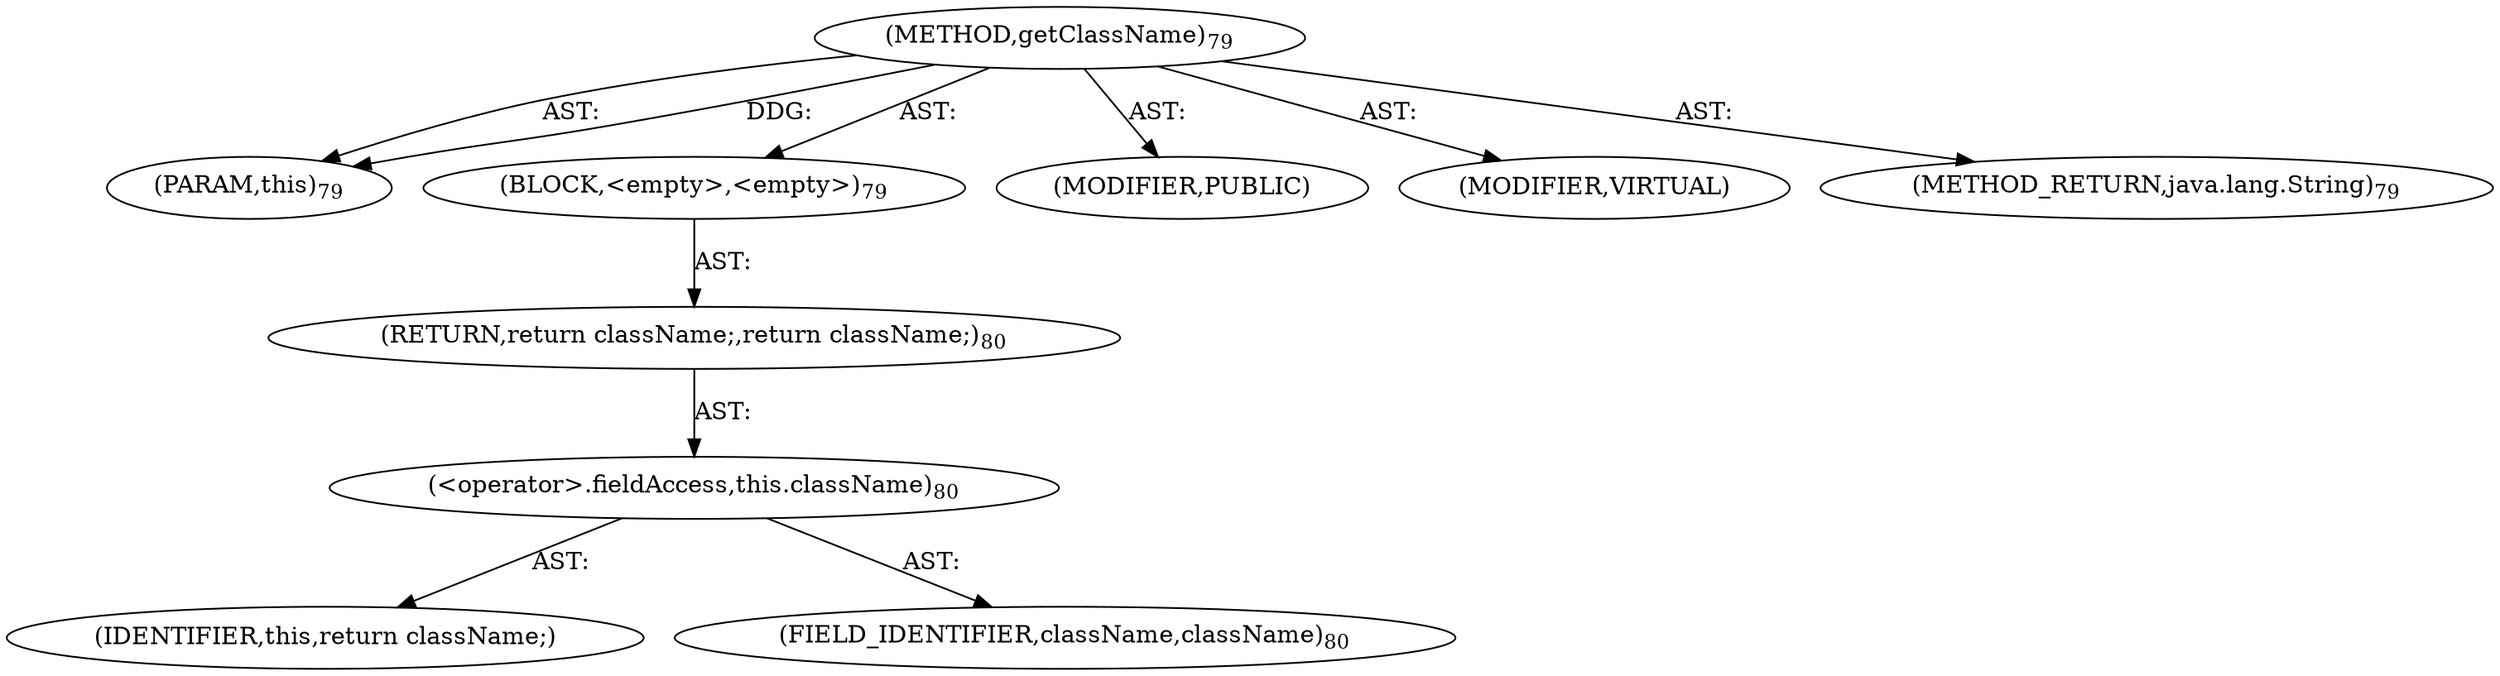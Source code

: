 digraph "getClassName" {  
"111669149697" [label = <(METHOD,getClassName)<SUB>79</SUB>> ]
"115964116998" [label = <(PARAM,this)<SUB>79</SUB>> ]
"25769803777" [label = <(BLOCK,&lt;empty&gt;,&lt;empty&gt;)<SUB>79</SUB>> ]
"146028888064" [label = <(RETURN,return className;,return className;)<SUB>80</SUB>> ]
"30064771074" [label = <(&lt;operator&gt;.fieldAccess,this.className)<SUB>80</SUB>> ]
"68719476757" [label = <(IDENTIFIER,this,return className;)> ]
"55834574849" [label = <(FIELD_IDENTIFIER,className,className)<SUB>80</SUB>> ]
"133143986181" [label = <(MODIFIER,PUBLIC)> ]
"133143986182" [label = <(MODIFIER,VIRTUAL)> ]
"128849018881" [label = <(METHOD_RETURN,java.lang.String)<SUB>79</SUB>> ]
  "111669149697" -> "115964116998"  [ label = "AST: "] 
  "111669149697" -> "25769803777"  [ label = "AST: "] 
  "111669149697" -> "133143986181"  [ label = "AST: "] 
  "111669149697" -> "133143986182"  [ label = "AST: "] 
  "111669149697" -> "128849018881"  [ label = "AST: "] 
  "25769803777" -> "146028888064"  [ label = "AST: "] 
  "146028888064" -> "30064771074"  [ label = "AST: "] 
  "30064771074" -> "68719476757"  [ label = "AST: "] 
  "30064771074" -> "55834574849"  [ label = "AST: "] 
  "111669149697" -> "115964116998"  [ label = "DDG: "] 
}
